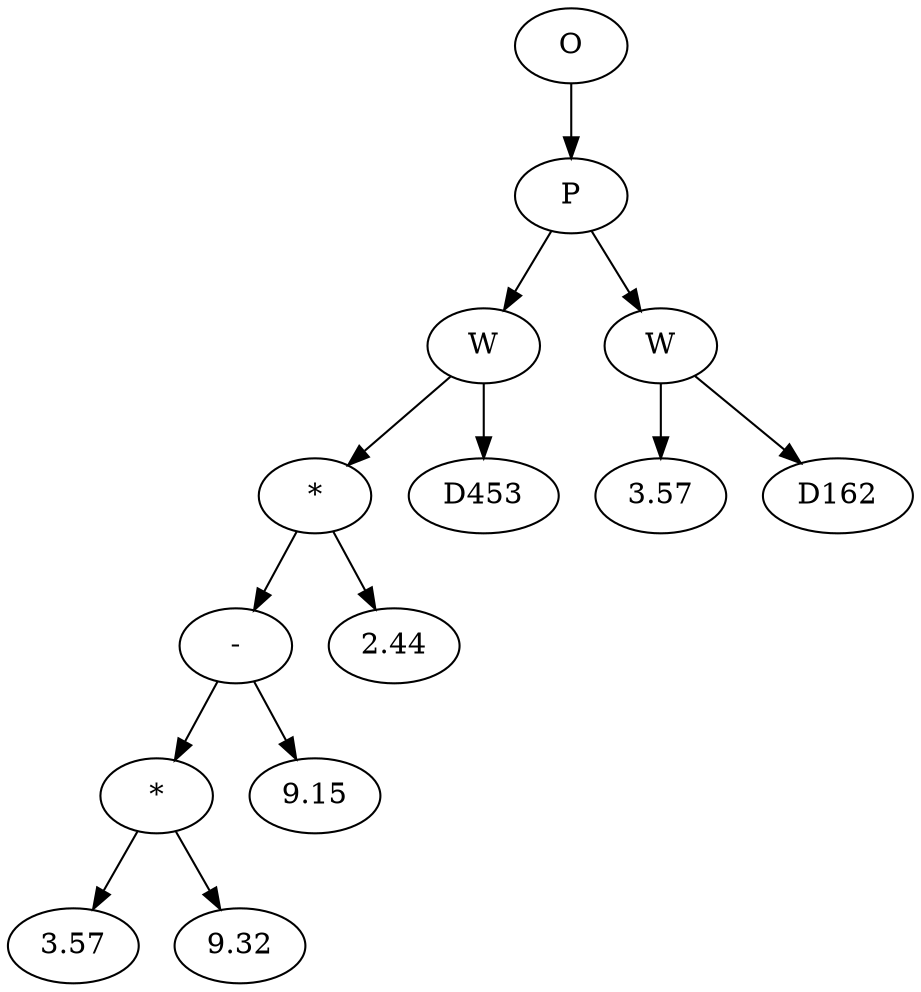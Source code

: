 // Tree
digraph {
	3065581 [label=O]
	3065582 [label=P]
	3065581 -> 3065582
	3065583 [label=W]
	3065582 -> 3065583
	3065584 [label="*"]
	3065583 -> 3065584
	3065585 [label="-"]
	3065584 -> 3065585
	3065586 [label="*"]
	3065585 -> 3065586
	3065587 [label=3.57]
	3065586 -> 3065587
	3065588 [label=9.32]
	3065586 -> 3065588
	3065589 [label=9.15]
	3065585 -> 3065589
	3065590 [label=2.44]
	3065584 -> 3065590
	3065591 [label=D453]
	3065583 -> 3065591
	3065592 [label=W]
	3065582 -> 3065592
	3065593 [label=3.57]
	3065592 -> 3065593
	3065594 [label=D162]
	3065592 -> 3065594
}
